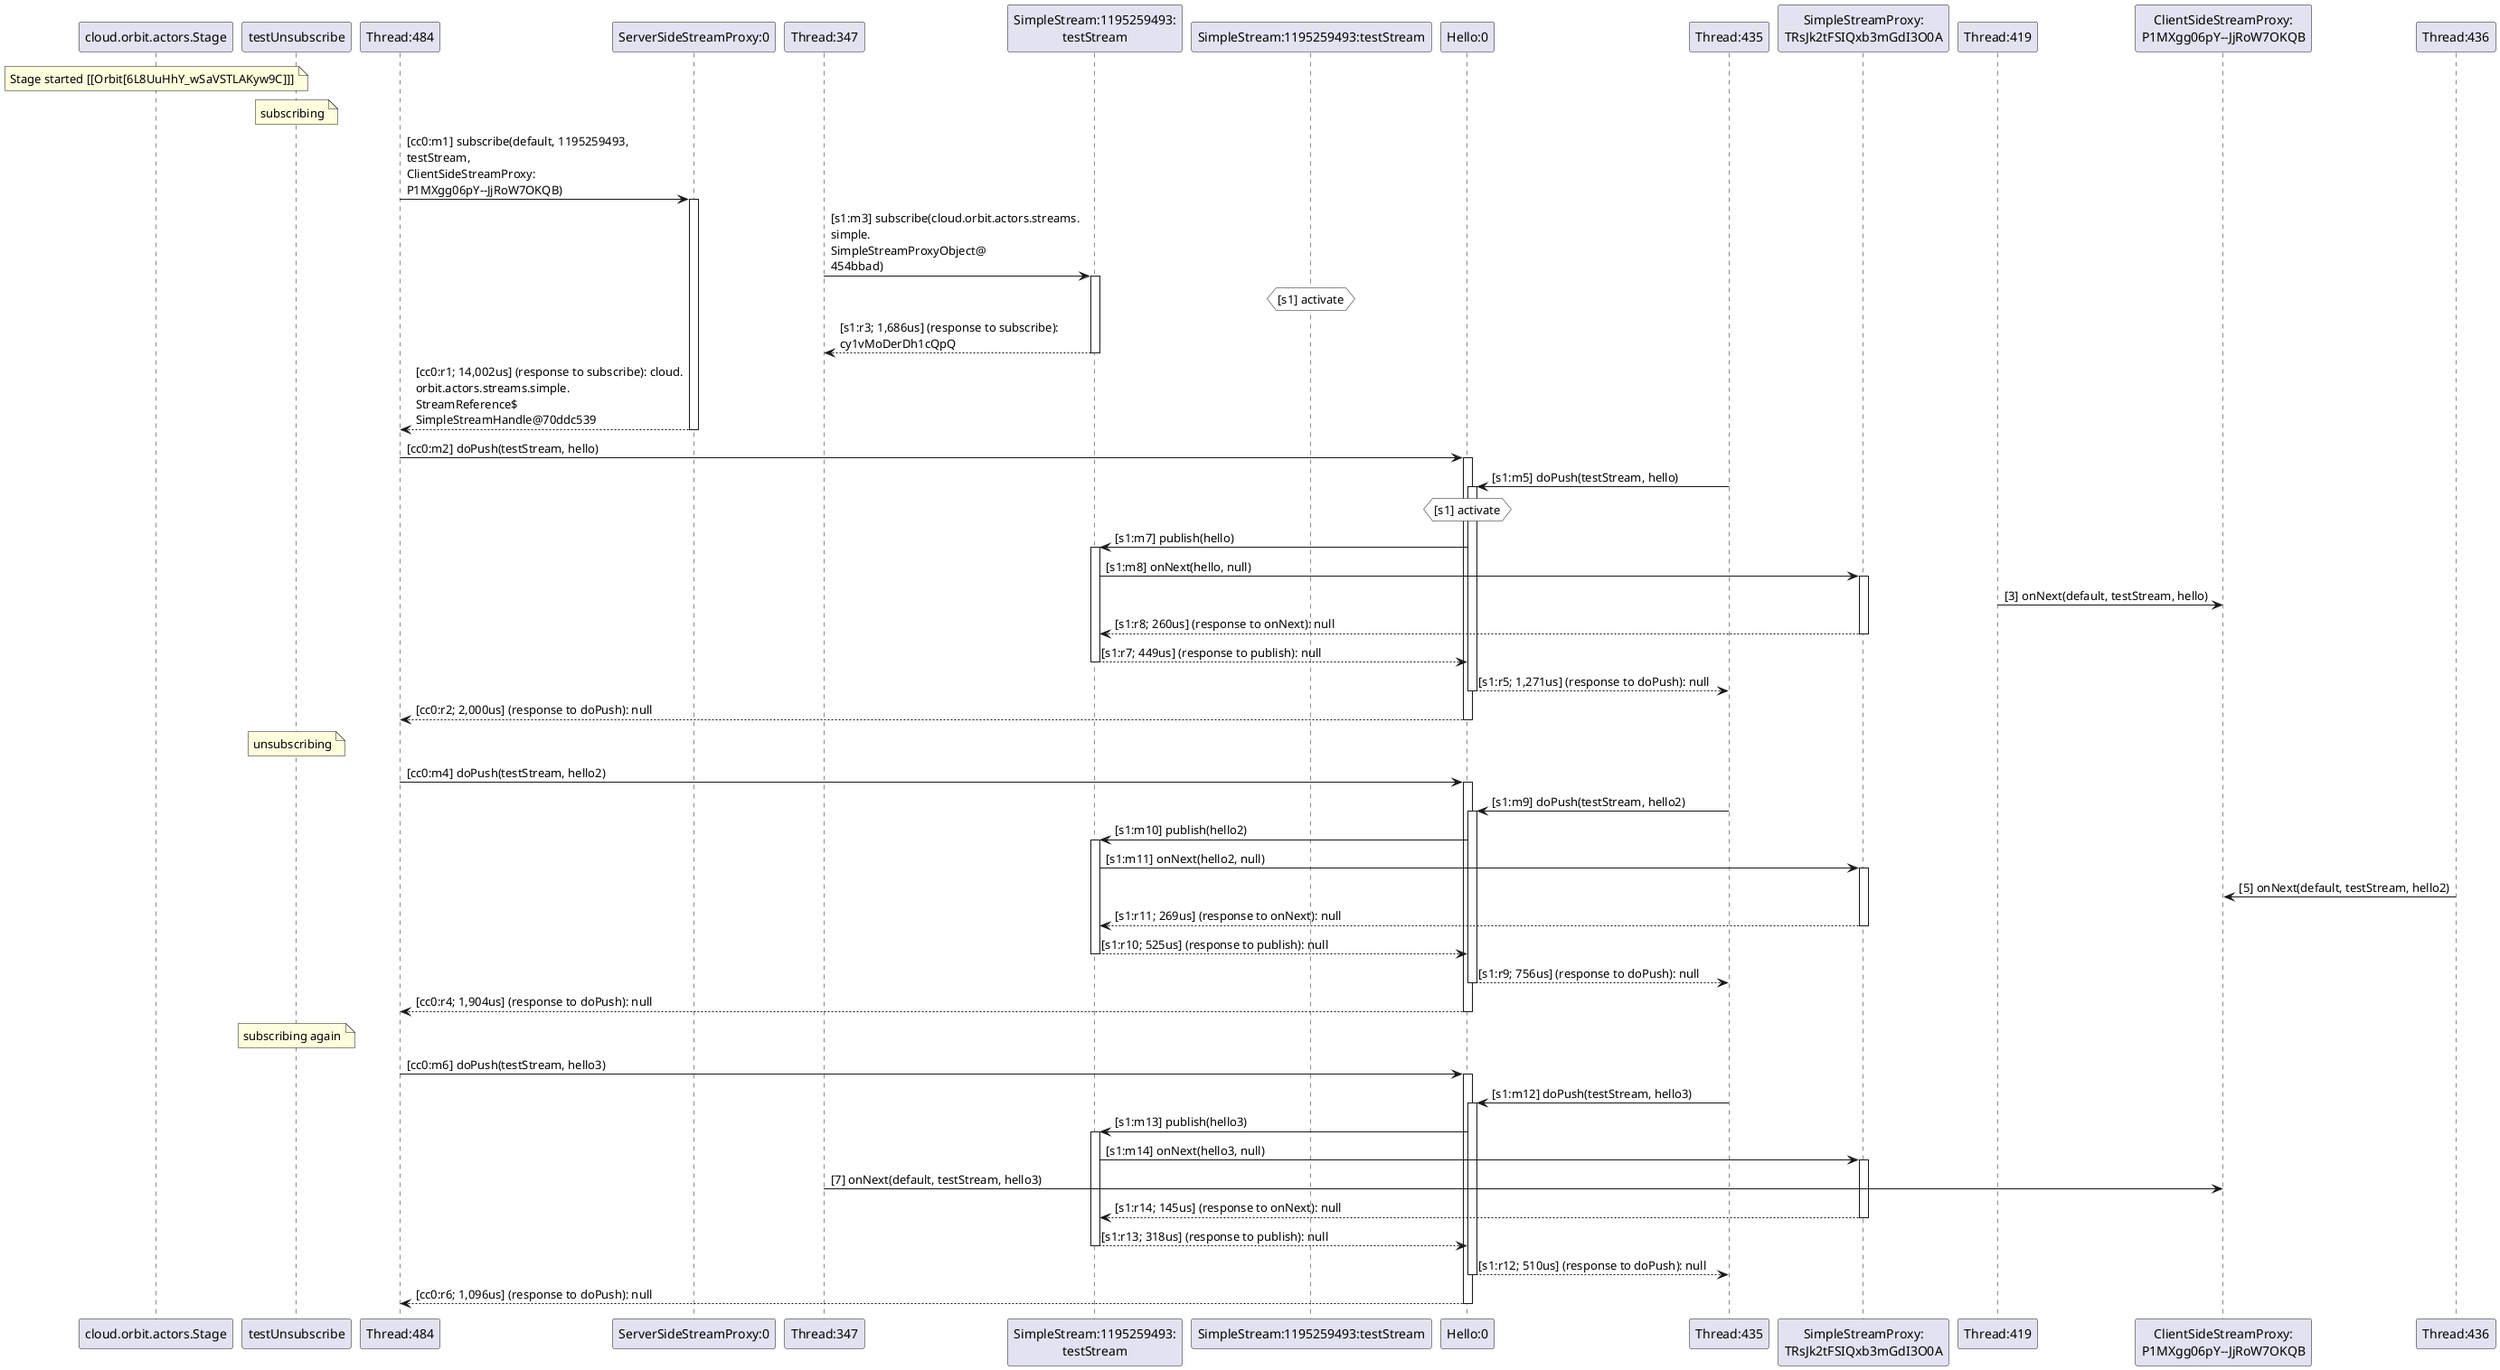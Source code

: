 @startuml
note over "cloud.orbit.actors.Stage": Stage started [[Orbit[6L8UuHhY_wSaVSTLAKyw9C]]]
note over "testUnsubscribe": subscribing
"Thread:484" -> "ServerSideStreamProxy:0" : [cc0:m1] subscribe(default, 1195259493, \ntestStream, \nClientSideStreamProxy:\nP1MXgg06pY--JjRoW7OKQB)
activate "ServerSideStreamProxy:0"
"Thread:347" -> "SimpleStream:1195259493:\ntestStream" : [s1:m3] subscribe(cloud.orbit.actors.streams.\nsimple.\nSimpleStreamProxyObject@\n454bbad)
activate "SimpleStream:1195259493:\ntestStream"
hnote over "SimpleStream:1195259493:testStream" #white : [s1] activate
"SimpleStream:1195259493:\ntestStream" --> "Thread:347" : [s1:r3; 1,686us] (response to subscribe): \ncy1vMoDerDh1cQpQ
deactivate "SimpleStream:1195259493:\ntestStream"
"ServerSideStreamProxy:0" --> "Thread:484" : [cc0:r1; 14,002us] (response to subscribe): cloud.\norbit.actors.streams.simple.\nStreamReference$\nSimpleStreamHandle@70ddc539
deactivate "ServerSideStreamProxy:0"
"Thread:484" -> "Hello:0" : [cc0:m2] doPush(testStream, hello)
activate "Hello:0"
"Thread:435" -> "Hello:0" : [s1:m5] doPush(testStream, hello)
activate "Hello:0"
hnote over "Hello:0" #white : [s1] activate
"Hello:0" -> "SimpleStream:1195259493:\ntestStream" : [s1:m7] publish(hello)
activate "SimpleStream:1195259493:\ntestStream"
"SimpleStream:1195259493:\ntestStream" -> "SimpleStreamProxy:\nTRsJk2tFSIQxb3mGdI3O0A" : [s1:m8] onNext(hello, null)
activate "SimpleStreamProxy:\nTRsJk2tFSIQxb3mGdI3O0A"
"Thread:419" -> "ClientSideStreamProxy:\nP1MXgg06pY--JjRoW7OKQB" : [3] onNext(default, testStream, hello)
"SimpleStreamProxy:\nTRsJk2tFSIQxb3mGdI3O0A" --> "SimpleStream:1195259493:\ntestStream" : [s1:r8; 260us] (response to onNext): null
deactivate "SimpleStreamProxy:\nTRsJk2tFSIQxb3mGdI3O0A"
"SimpleStream:1195259493:\ntestStream" --> "Hello:0" : [s1:r7; 449us] (response to publish): null
deactivate "SimpleStream:1195259493:\ntestStream"
"Hello:0" --> "Thread:435" : [s1:r5; 1,271us] (response to doPush): null
deactivate "Hello:0"
"Hello:0" --> "Thread:484" : [cc0:r2; 2,000us] (response to doPush): null
deactivate "Hello:0"
note over "testUnsubscribe": unsubscribing
"Thread:484" -> "Hello:0" : [cc0:m4] doPush(testStream, hello2)
activate "Hello:0"
"Thread:435" -> "Hello:0" : [s1:m9] doPush(testStream, hello2)
activate "Hello:0"
"Hello:0" -> "SimpleStream:1195259493:\ntestStream" : [s1:m10] publish(hello2)
activate "SimpleStream:1195259493:\ntestStream"
"SimpleStream:1195259493:\ntestStream" -> "SimpleStreamProxy:\nTRsJk2tFSIQxb3mGdI3O0A" : [s1:m11] onNext(hello2, null)
activate "SimpleStreamProxy:\nTRsJk2tFSIQxb3mGdI3O0A"
"Thread:436" -> "ClientSideStreamProxy:\nP1MXgg06pY--JjRoW7OKQB" : [5] onNext(default, testStream, hello2)
"SimpleStreamProxy:\nTRsJk2tFSIQxb3mGdI3O0A" --> "SimpleStream:1195259493:\ntestStream" : [s1:r11; 269us] (response to onNext): null
deactivate "SimpleStreamProxy:\nTRsJk2tFSIQxb3mGdI3O0A"
"SimpleStream:1195259493:\ntestStream" --> "Hello:0" : [s1:r10; 525us] (response to publish): null
deactivate "SimpleStream:1195259493:\ntestStream"
"Hello:0" --> "Thread:435" : [s1:r9; 756us] (response to doPush): null
deactivate "Hello:0"
"Hello:0" --> "Thread:484" : [cc0:r4; 1,904us] (response to doPush): null
deactivate "Hello:0"
note over "testUnsubscribe": subscribing again
"Thread:484" -> "Hello:0" : [cc0:m6] doPush(testStream, hello3)
activate "Hello:0"
"Thread:435" -> "Hello:0" : [s1:m12] doPush(testStream, hello3)
activate "Hello:0"
"Hello:0" -> "SimpleStream:1195259493:\ntestStream" : [s1:m13] publish(hello3)
activate "SimpleStream:1195259493:\ntestStream"
"SimpleStream:1195259493:\ntestStream" -> "SimpleStreamProxy:\nTRsJk2tFSIQxb3mGdI3O0A" : [s1:m14] onNext(hello3, null)
activate "SimpleStreamProxy:\nTRsJk2tFSIQxb3mGdI3O0A"
"Thread:347" -> "ClientSideStreamProxy:\nP1MXgg06pY--JjRoW7OKQB" : [7] onNext(default, testStream, hello3)
"SimpleStreamProxy:\nTRsJk2tFSIQxb3mGdI3O0A" --> "SimpleStream:1195259493:\ntestStream" : [s1:r14; 145us] (response to onNext): null
deactivate "SimpleStreamProxy:\nTRsJk2tFSIQxb3mGdI3O0A"
"SimpleStream:1195259493:\ntestStream" --> "Hello:0" : [s1:r13; 318us] (response to publish): null
deactivate "SimpleStream:1195259493:\ntestStream"
"Hello:0" --> "Thread:435" : [s1:r12; 510us] (response to doPush): null
deactivate "Hello:0"
"Hello:0" --> "Thread:484" : [cc0:r6; 1,096us] (response to doPush): null
deactivate "Hello:0"
@enduml
